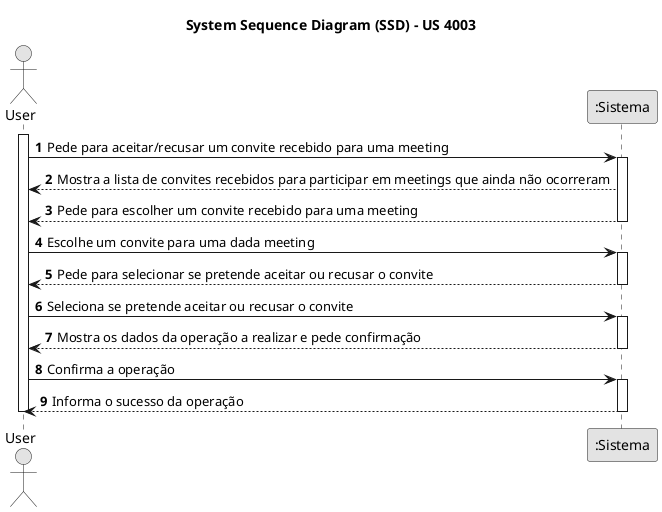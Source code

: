 @startuml
skinparam monochrome true
skinparam packageStyle rectangle
skinparam shadowing false

title System Sequence Diagram (SSD) - US 4003
autonumber

actor "User" as User
participant ":Sistema" as Sistema

activate User

    User -> Sistema : Pede para aceitar/recusar um convite recebido para uma meeting
    activate Sistema
        Sistema --> User : Mostra a lista de convites recebidos para participar em meetings que ainda não ocorreram
        Sistema --> User : Pede para escolher um convite recebido para uma meeting
    deactivate Sistema

    User -> Sistema : Escolhe um convite para uma dada meeting
    activate Sistema
        Sistema --> User : Pede para selecionar se pretende aceitar ou recusar o convite
    deactivate Sistema

    User -> Sistema : Seleciona se pretende aceitar ou recusar o convite
    activate Sistema
        Sistema --> User : Mostra os dados da operação a realizar e pede confirmação
    deactivate Sistema

    User -> Sistema : Confirma a operação
    activate Sistema
        Sistema --> User : Informa o sucesso da operação
    deactivate Sistema

deactivate User

@enduml